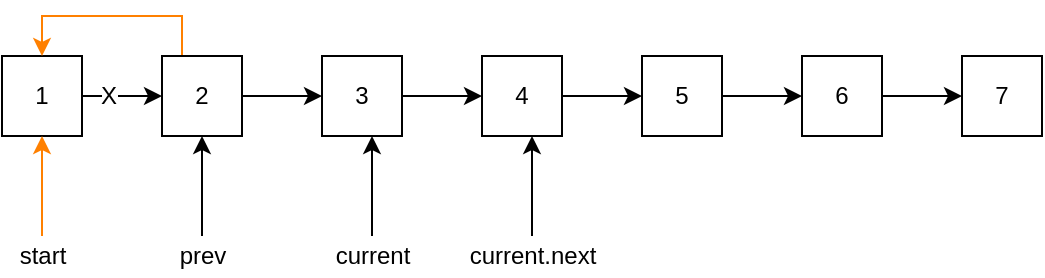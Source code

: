 <mxfile version="12.5.3" type="device"><diagram id="qLIPWX1rtLgyafcwN-TC" name="Page-1"><mxGraphModel dx="1242" dy="868" grid="1" gridSize="10" guides="1" tooltips="1" connect="1" arrows="1" fold="1" page="1" pageScale="1" pageWidth="850" pageHeight="1100" math="0" shadow="0"><root><mxCell id="0"/><mxCell id="1" parent="0"/><mxCell id="44wII3F2oDUIGatRWsaO-19" style="edgeStyle=orthogonalEdgeStyle;rounded=0;orthogonalLoop=1;jettySize=auto;html=1;exitX=1;exitY=0.5;exitDx=0;exitDy=0;entryX=0;entryY=0.5;entryDx=0;entryDy=0;" edge="1" parent="1" source="44wII3F2oDUIGatRWsaO-4" target="44wII3F2oDUIGatRWsaO-13"><mxGeometry relative="1" as="geometry"/></mxCell><mxCell id="44wII3F2oDUIGatRWsaO-37" value="X" style="text;html=1;align=center;verticalAlign=middle;resizable=0;points=[];labelBackgroundColor=#ffffff;" vertex="1" connectable="0" parent="44wII3F2oDUIGatRWsaO-19"><mxGeometry x="-0.35" relative="1" as="geometry"><mxPoint as="offset"/></mxGeometry></mxCell><mxCell id="44wII3F2oDUIGatRWsaO-4" value="1" style="rounded=0;whiteSpace=wrap;html=1;" vertex="1" parent="1"><mxGeometry x="160" y="80" width="40" height="40" as="geometry"/></mxCell><mxCell id="44wII3F2oDUIGatRWsaO-20" style="edgeStyle=orthogonalEdgeStyle;rounded=0;orthogonalLoop=1;jettySize=auto;html=1;exitX=1;exitY=0.5;exitDx=0;exitDy=0;entryX=0;entryY=0.5;entryDx=0;entryDy=0;" edge="1" parent="1" source="44wII3F2oDUIGatRWsaO-13" target="44wII3F2oDUIGatRWsaO-14"><mxGeometry relative="1" as="geometry"/></mxCell><mxCell id="44wII3F2oDUIGatRWsaO-35" style="edgeStyle=orthogonalEdgeStyle;rounded=0;orthogonalLoop=1;jettySize=auto;html=1;exitX=0.25;exitY=0;exitDx=0;exitDy=0;entryX=0.5;entryY=0;entryDx=0;entryDy=0;strokeColor=#FF8000;" edge="1" parent="1" source="44wII3F2oDUIGatRWsaO-13" target="44wII3F2oDUIGatRWsaO-4"><mxGeometry relative="1" as="geometry"/></mxCell><mxCell id="44wII3F2oDUIGatRWsaO-13" value="2" style="rounded=0;whiteSpace=wrap;html=1;" vertex="1" parent="1"><mxGeometry x="240" y="80" width="40" height="40" as="geometry"/></mxCell><mxCell id="44wII3F2oDUIGatRWsaO-21" style="edgeStyle=orthogonalEdgeStyle;rounded=0;orthogonalLoop=1;jettySize=auto;html=1;exitX=1;exitY=0.5;exitDx=0;exitDy=0;entryX=0;entryY=0.5;entryDx=0;entryDy=0;" edge="1" parent="1" source="44wII3F2oDUIGatRWsaO-14" target="44wII3F2oDUIGatRWsaO-15"><mxGeometry relative="1" as="geometry"/></mxCell><mxCell id="44wII3F2oDUIGatRWsaO-14" value="3" style="rounded=0;whiteSpace=wrap;html=1;" vertex="1" parent="1"><mxGeometry x="320" y="80" width="40" height="40" as="geometry"/></mxCell><mxCell id="44wII3F2oDUIGatRWsaO-22" style="edgeStyle=orthogonalEdgeStyle;rounded=0;orthogonalLoop=1;jettySize=auto;html=1;exitX=1;exitY=0.5;exitDx=0;exitDy=0;entryX=0;entryY=0.5;entryDx=0;entryDy=0;" edge="1" parent="1" source="44wII3F2oDUIGatRWsaO-15" target="44wII3F2oDUIGatRWsaO-16"><mxGeometry relative="1" as="geometry"/></mxCell><mxCell id="44wII3F2oDUIGatRWsaO-15" value="4" style="rounded=0;whiteSpace=wrap;html=1;" vertex="1" parent="1"><mxGeometry x="400" y="80" width="40" height="40" as="geometry"/></mxCell><mxCell id="44wII3F2oDUIGatRWsaO-23" style="edgeStyle=orthogonalEdgeStyle;rounded=0;orthogonalLoop=1;jettySize=auto;html=1;exitX=1;exitY=0.5;exitDx=0;exitDy=0;entryX=0;entryY=0.5;entryDx=0;entryDy=0;" edge="1" parent="1" source="44wII3F2oDUIGatRWsaO-16" target="44wII3F2oDUIGatRWsaO-17"><mxGeometry relative="1" as="geometry"/></mxCell><mxCell id="44wII3F2oDUIGatRWsaO-16" value="5" style="rounded=0;whiteSpace=wrap;html=1;" vertex="1" parent="1"><mxGeometry x="480" y="80" width="40" height="40" as="geometry"/></mxCell><mxCell id="44wII3F2oDUIGatRWsaO-24" style="edgeStyle=orthogonalEdgeStyle;rounded=0;orthogonalLoop=1;jettySize=auto;html=1;exitX=1;exitY=0.5;exitDx=0;exitDy=0;entryX=0;entryY=0.5;entryDx=0;entryDy=0;" edge="1" parent="1" source="44wII3F2oDUIGatRWsaO-17" target="44wII3F2oDUIGatRWsaO-18"><mxGeometry relative="1" as="geometry"/></mxCell><mxCell id="44wII3F2oDUIGatRWsaO-17" value="6" style="rounded=0;whiteSpace=wrap;html=1;" vertex="1" parent="1"><mxGeometry x="560" y="80" width="40" height="40" as="geometry"/></mxCell><mxCell id="44wII3F2oDUIGatRWsaO-18" value="7" style="rounded=0;whiteSpace=wrap;html=1;" vertex="1" parent="1"><mxGeometry x="640" y="80" width="40" height="40" as="geometry"/></mxCell><mxCell id="44wII3F2oDUIGatRWsaO-29" value="" style="edgeStyle=orthogonalEdgeStyle;rounded=0;orthogonalLoop=1;jettySize=auto;html=1;" edge="1" parent="1" source="44wII3F2oDUIGatRWsaO-25"><mxGeometry relative="1" as="geometry"><mxPoint x="345" y="120" as="targetPoint"/></mxGeometry></mxCell><mxCell id="44wII3F2oDUIGatRWsaO-25" value="current" style="text;html=1;resizable=0;autosize=1;align=center;verticalAlign=middle;points=[];fillColor=none;strokeColor=none;rounded=0;" vertex="1" parent="1"><mxGeometry x="320" y="170" width="50" height="20" as="geometry"/></mxCell><mxCell id="44wII3F2oDUIGatRWsaO-31" value="" style="edgeStyle=orthogonalEdgeStyle;rounded=0;orthogonalLoop=1;jettySize=auto;html=1;" edge="1" parent="1" source="44wII3F2oDUIGatRWsaO-30"><mxGeometry relative="1" as="geometry"><mxPoint x="260" y="120" as="targetPoint"/></mxGeometry></mxCell><mxCell id="44wII3F2oDUIGatRWsaO-30" value="prev" style="text;html=1;resizable=0;autosize=1;align=center;verticalAlign=middle;points=[];fillColor=none;strokeColor=none;rounded=0;" vertex="1" parent="1"><mxGeometry x="240" y="170" width="40" height="20" as="geometry"/></mxCell><mxCell id="44wII3F2oDUIGatRWsaO-33" value="" style="edgeStyle=orthogonalEdgeStyle;rounded=0;orthogonalLoop=1;jettySize=auto;html=1;" edge="1" parent="1" source="44wII3F2oDUIGatRWsaO-32"><mxGeometry relative="1" as="geometry"><mxPoint x="425" y="120" as="targetPoint"/></mxGeometry></mxCell><mxCell id="44wII3F2oDUIGatRWsaO-32" value="current.next" style="text;html=1;resizable=0;autosize=1;align=center;verticalAlign=middle;points=[];fillColor=none;strokeColor=none;rounded=0;" vertex="1" parent="1"><mxGeometry x="385" y="170" width="80" height="20" as="geometry"/></mxCell><mxCell id="44wII3F2oDUIGatRWsaO-39" value="" style="edgeStyle=orthogonalEdgeStyle;rounded=0;orthogonalLoop=1;jettySize=auto;html=1;strokeColor=#FF8000;" edge="1" parent="1" source="44wII3F2oDUIGatRWsaO-38" target="44wII3F2oDUIGatRWsaO-4"><mxGeometry relative="1" as="geometry"/></mxCell><mxCell id="44wII3F2oDUIGatRWsaO-38" value="start" style="text;html=1;resizable=0;autosize=1;align=center;verticalAlign=middle;points=[];fillColor=none;strokeColor=none;rounded=0;" vertex="1" parent="1"><mxGeometry x="160" y="170" width="40" height="20" as="geometry"/></mxCell></root></mxGraphModel></diagram></mxfile>